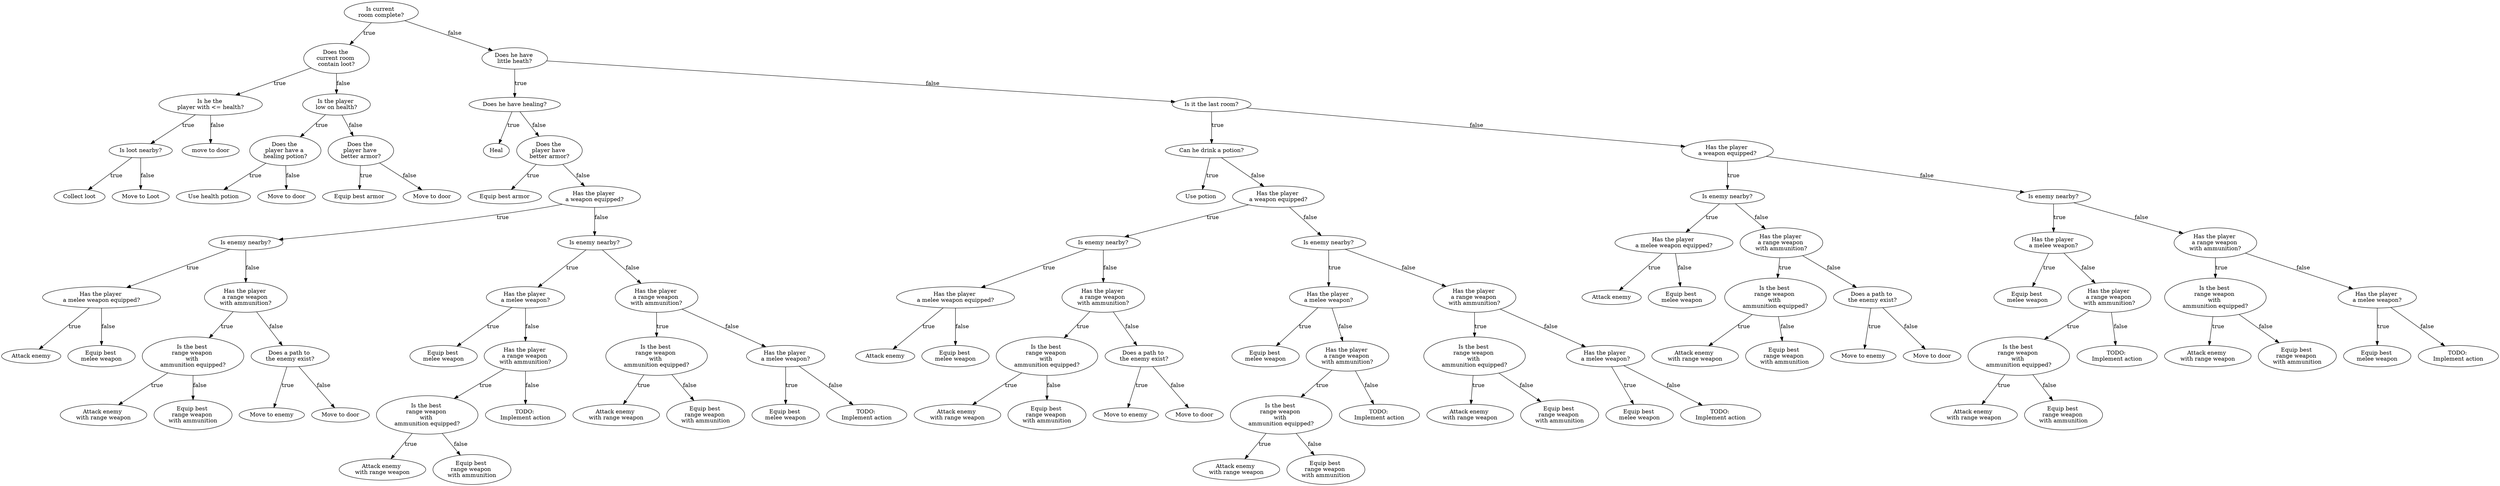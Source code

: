 digraph DecisionTree {
  node0 [label="Is current 
room complete?"];
  node1 [label="Does the 
current room 
contain loot?"];
  node2 [label="Is he the 
player with <= health?"];
  node3 [label="Is loot nearby?"];
  node4 [label="Collect loot"];
  node3 -> node4 [label="true"];
  node5 [label="Move to Loot"];
  node3 -> node5 [label="false"];
  node2 -> node3 [label="true"];
  node6 [label="move to door"];
  node2 -> node6 [label="false"];
  node1 -> node2 [label="true"];
  node7 [label="Is the player 
low on health?"];
  node8 [label="Does the 
player have a 
healing potion?"];
  node9 [label="Use health potion"];
  node8 -> node9 [label="true"];
  node10 [label="Move to door"];
  node8 -> node10 [label="false"];
  node7 -> node8 [label="true"];
  node11 [label="Does the 
player have 
better armor?"];
  node12 [label="Equip best armor"];
  node11 -> node12 [label="true"];
  node13 [label="Move to door"];
  node11 -> node13 [label="false"];
  node7 -> node11 [label="false"];
  node1 -> node7 [label="false"];
  node0 -> node1 [label="true"];
  node14 [label="Does he have 
little heath?"];
  node15 [label="Does he have healing?"];
  node16 [label="Heal"];
  node15 -> node16 [label="true"];
  node17 [label="Does the 
player have 
better armor?"];
  node18 [label="Equip best armor"];
  node17 -> node18 [label="true"];
  node19 [label="Has the player 
a weapon equipped?"];
  node20 [label="Is enemy nearby?"];
  node21 [label="Has the player 
a melee weapon equipped?"];
  node22 [label="Attack enemy"];
  node21 -> node22 [label="true"];
  node23 [label="Equip best 
melee weapon"];
  node21 -> node23 [label="false"];
  node20 -> node21 [label="true"];
  node24 [label="Has the player 
a range weapon 
with ammunition?"];
  node25 [label="Is the best 
range weapon 
with 
ammunition equipped?"];
  node26 [label="Attack enemy 
with range weapon"];
  node25 -> node26 [label="true"];
  node27 [label="Equip best 
range weapon 
with ammunition"];
  node25 -> node27 [label="false"];
  node24 -> node25 [label="true"];
  node28 [label="Does a path to 
the enemy exist?"];
  node29 [label="Move to enemy"];
  node28 -> node29 [label="true"];
  node30 [label="Move to door"];
  node28 -> node30 [label="false"];
  node24 -> node28 [label="false"];
  node20 -> node24 [label="false"];
  node19 -> node20 [label="true"];
  node31 [label="Is enemy nearby?"];
  node32 [label="Has the player 
a melee weapon?"];
  node33 [label="Equip best 
melee weapon"];
  node32 -> node33 [label="true"];
  node34 [label="Has the player 
a range weapon 
with ammunition?"];
  node35 [label="Is the best 
range weapon 
with 
ammunition equipped?"];
  node36 [label="Attack enemy 
with range weapon"];
  node35 -> node36 [label="true"];
  node37 [label="Equip best 
range weapon 
with ammunition"];
  node35 -> node37 [label="false"];
  node34 -> node35 [label="true"];
  node38 [label="TODO: 
Implement action"];
  node34 -> node38 [label="false"];
  node32 -> node34 [label="false"];
  node31 -> node32 [label="true"];
  node39 [label="Has the player 
a range weapon 
with ammunition?"];
  node40 [label="Is the best 
range weapon 
with 
ammunition equipped?"];
  node41 [label="Attack enemy 
with range weapon"];
  node40 -> node41 [label="true"];
  node42 [label="Equip best 
range weapon 
with ammunition"];
  node40 -> node42 [label="false"];
  node39 -> node40 [label="true"];
  node43 [label="Has the player 
a melee weapon?"];
  node44 [label="Equip best 
melee weapon"];
  node43 -> node44 [label="true"];
  node45 [label="TODO: 
Implement action"];
  node43 -> node45 [label="false"];
  node39 -> node43 [label="false"];
  node31 -> node39 [label="false"];
  node19 -> node31 [label="false"];
  node17 -> node19 [label="false"];
  node15 -> node17 [label="false"];
  node14 -> node15 [label="true"];
  node46 [label="Is it the last room?"];
  node47 [label="Can he drink a potion?"];
  node48 [label="Use potion"];
  node47 -> node48 [label="true"];
  node49 [label="Has the player 
a weapon equipped?"];
  node50 [label="Is enemy nearby?"];
  node51 [label="Has the player 
a melee weapon equipped?"];
  node52 [label="Attack enemy"];
  node51 -> node52 [label="true"];
  node53 [label="Equip best 
melee weapon"];
  node51 -> node53 [label="false"];
  node50 -> node51 [label="true"];
  node54 [label="Has the player 
a range weapon 
with ammunition?"];
  node55 [label="Is the best 
range weapon 
with 
ammunition equipped?"];
  node56 [label="Attack enemy 
with range weapon"];
  node55 -> node56 [label="true"];
  node57 [label="Equip best 
range weapon 
with ammunition"];
  node55 -> node57 [label="false"];
  node54 -> node55 [label="true"];
  node58 [label="Does a path to 
the enemy exist?"];
  node59 [label="Move to enemy"];
  node58 -> node59 [label="true"];
  node60 [label="Move to door"];
  node58 -> node60 [label="false"];
  node54 -> node58 [label="false"];
  node50 -> node54 [label="false"];
  node49 -> node50 [label="true"];
  node61 [label="Is enemy nearby?"];
  node62 [label="Has the player 
a melee weapon?"];
  node63 [label="Equip best 
melee weapon"];
  node62 -> node63 [label="true"];
  node64 [label="Has the player 
a range weapon 
with ammunition?"];
  node65 [label="Is the best 
range weapon 
with 
ammunition equipped?"];
  node66 [label="Attack enemy 
with range weapon"];
  node65 -> node66 [label="true"];
  node67 [label="Equip best 
range weapon 
with ammunition"];
  node65 -> node67 [label="false"];
  node64 -> node65 [label="true"];
  node68 [label="TODO: 
Implement action"];
  node64 -> node68 [label="false"];
  node62 -> node64 [label="false"];
  node61 -> node62 [label="true"];
  node69 [label="Has the player 
a range weapon 
with ammunition?"];
  node70 [label="Is the best 
range weapon 
with 
ammunition equipped?"];
  node71 [label="Attack enemy 
with range weapon"];
  node70 -> node71 [label="true"];
  node72 [label="Equip best 
range weapon 
with ammunition"];
  node70 -> node72 [label="false"];
  node69 -> node70 [label="true"];
  node73 [label="Has the player 
a melee weapon?"];
  node74 [label="Equip best 
melee weapon"];
  node73 -> node74 [label="true"];
  node75 [label="TODO: 
Implement action"];
  node73 -> node75 [label="false"];
  node69 -> node73 [label="false"];
  node61 -> node69 [label="false"];
  node49 -> node61 [label="false"];
  node47 -> node49 [label="false"];
  node46 -> node47 [label="true"];
  node76 [label="Has the player 
a weapon equipped?"];
  node77 [label="Is enemy nearby?"];
  node78 [label="Has the player 
a melee weapon equipped?"];
  node79 [label="Attack enemy"];
  node78 -> node79 [label="true"];
  node80 [label="Equip best 
melee weapon"];
  node78 -> node80 [label="false"];
  node77 -> node78 [label="true"];
  node81 [label="Has the player 
a range weapon 
with ammunition?"];
  node82 [label="Is the best 
range weapon 
with 
ammunition equipped?"];
  node83 [label="Attack enemy 
with range weapon"];
  node82 -> node83 [label="true"];
  node84 [label="Equip best 
range weapon 
with ammunition"];
  node82 -> node84 [label="false"];
  node81 -> node82 [label="true"];
  node85 [label="Does a path to 
the enemy exist?"];
  node86 [label="Move to enemy"];
  node85 -> node86 [label="true"];
  node87 [label="Move to door"];
  node85 -> node87 [label="false"];
  node81 -> node85 [label="false"];
  node77 -> node81 [label="false"];
  node76 -> node77 [label="true"];
  node88 [label="Is enemy nearby?"];
  node89 [label="Has the player 
a melee weapon?"];
  node90 [label="Equip best 
melee weapon"];
  node89 -> node90 [label="true"];
  node91 [label="Has the player 
a range weapon 
with ammunition?"];
  node92 [label="Is the best 
range weapon 
with 
ammunition equipped?"];
  node93 [label="Attack enemy 
with range weapon"];
  node92 -> node93 [label="true"];
  node94 [label="Equip best 
range weapon 
with ammunition"];
  node92 -> node94 [label="false"];
  node91 -> node92 [label="true"];
  node95 [label="TODO: 
Implement action"];
  node91 -> node95 [label="false"];
  node89 -> node91 [label="false"];
  node88 -> node89 [label="true"];
  node96 [label="Has the player 
a range weapon 
with ammunition?"];
  node97 [label="Is the best 
range weapon 
with 
ammunition equipped?"];
  node98 [label="Attack enemy 
with range weapon"];
  node97 -> node98 [label="true"];
  node99 [label="Equip best 
range weapon 
with ammunition"];
  node97 -> node99 [label="false"];
  node96 -> node97 [label="true"];
  node100 [label="Has the player 
a melee weapon?"];
  node101 [label="Equip best 
melee weapon"];
  node100 -> node101 [label="true"];
  node102 [label="TODO: 
Implement action"];
  node100 -> node102 [label="false"];
  node96 -> node100 [label="false"];
  node88 -> node96 [label="false"];
  node76 -> node88 [label="false"];
  node46 -> node76 [label="false"];
  node14 -> node46 [label="false"];
  node0 -> node14 [label="false"];
}
